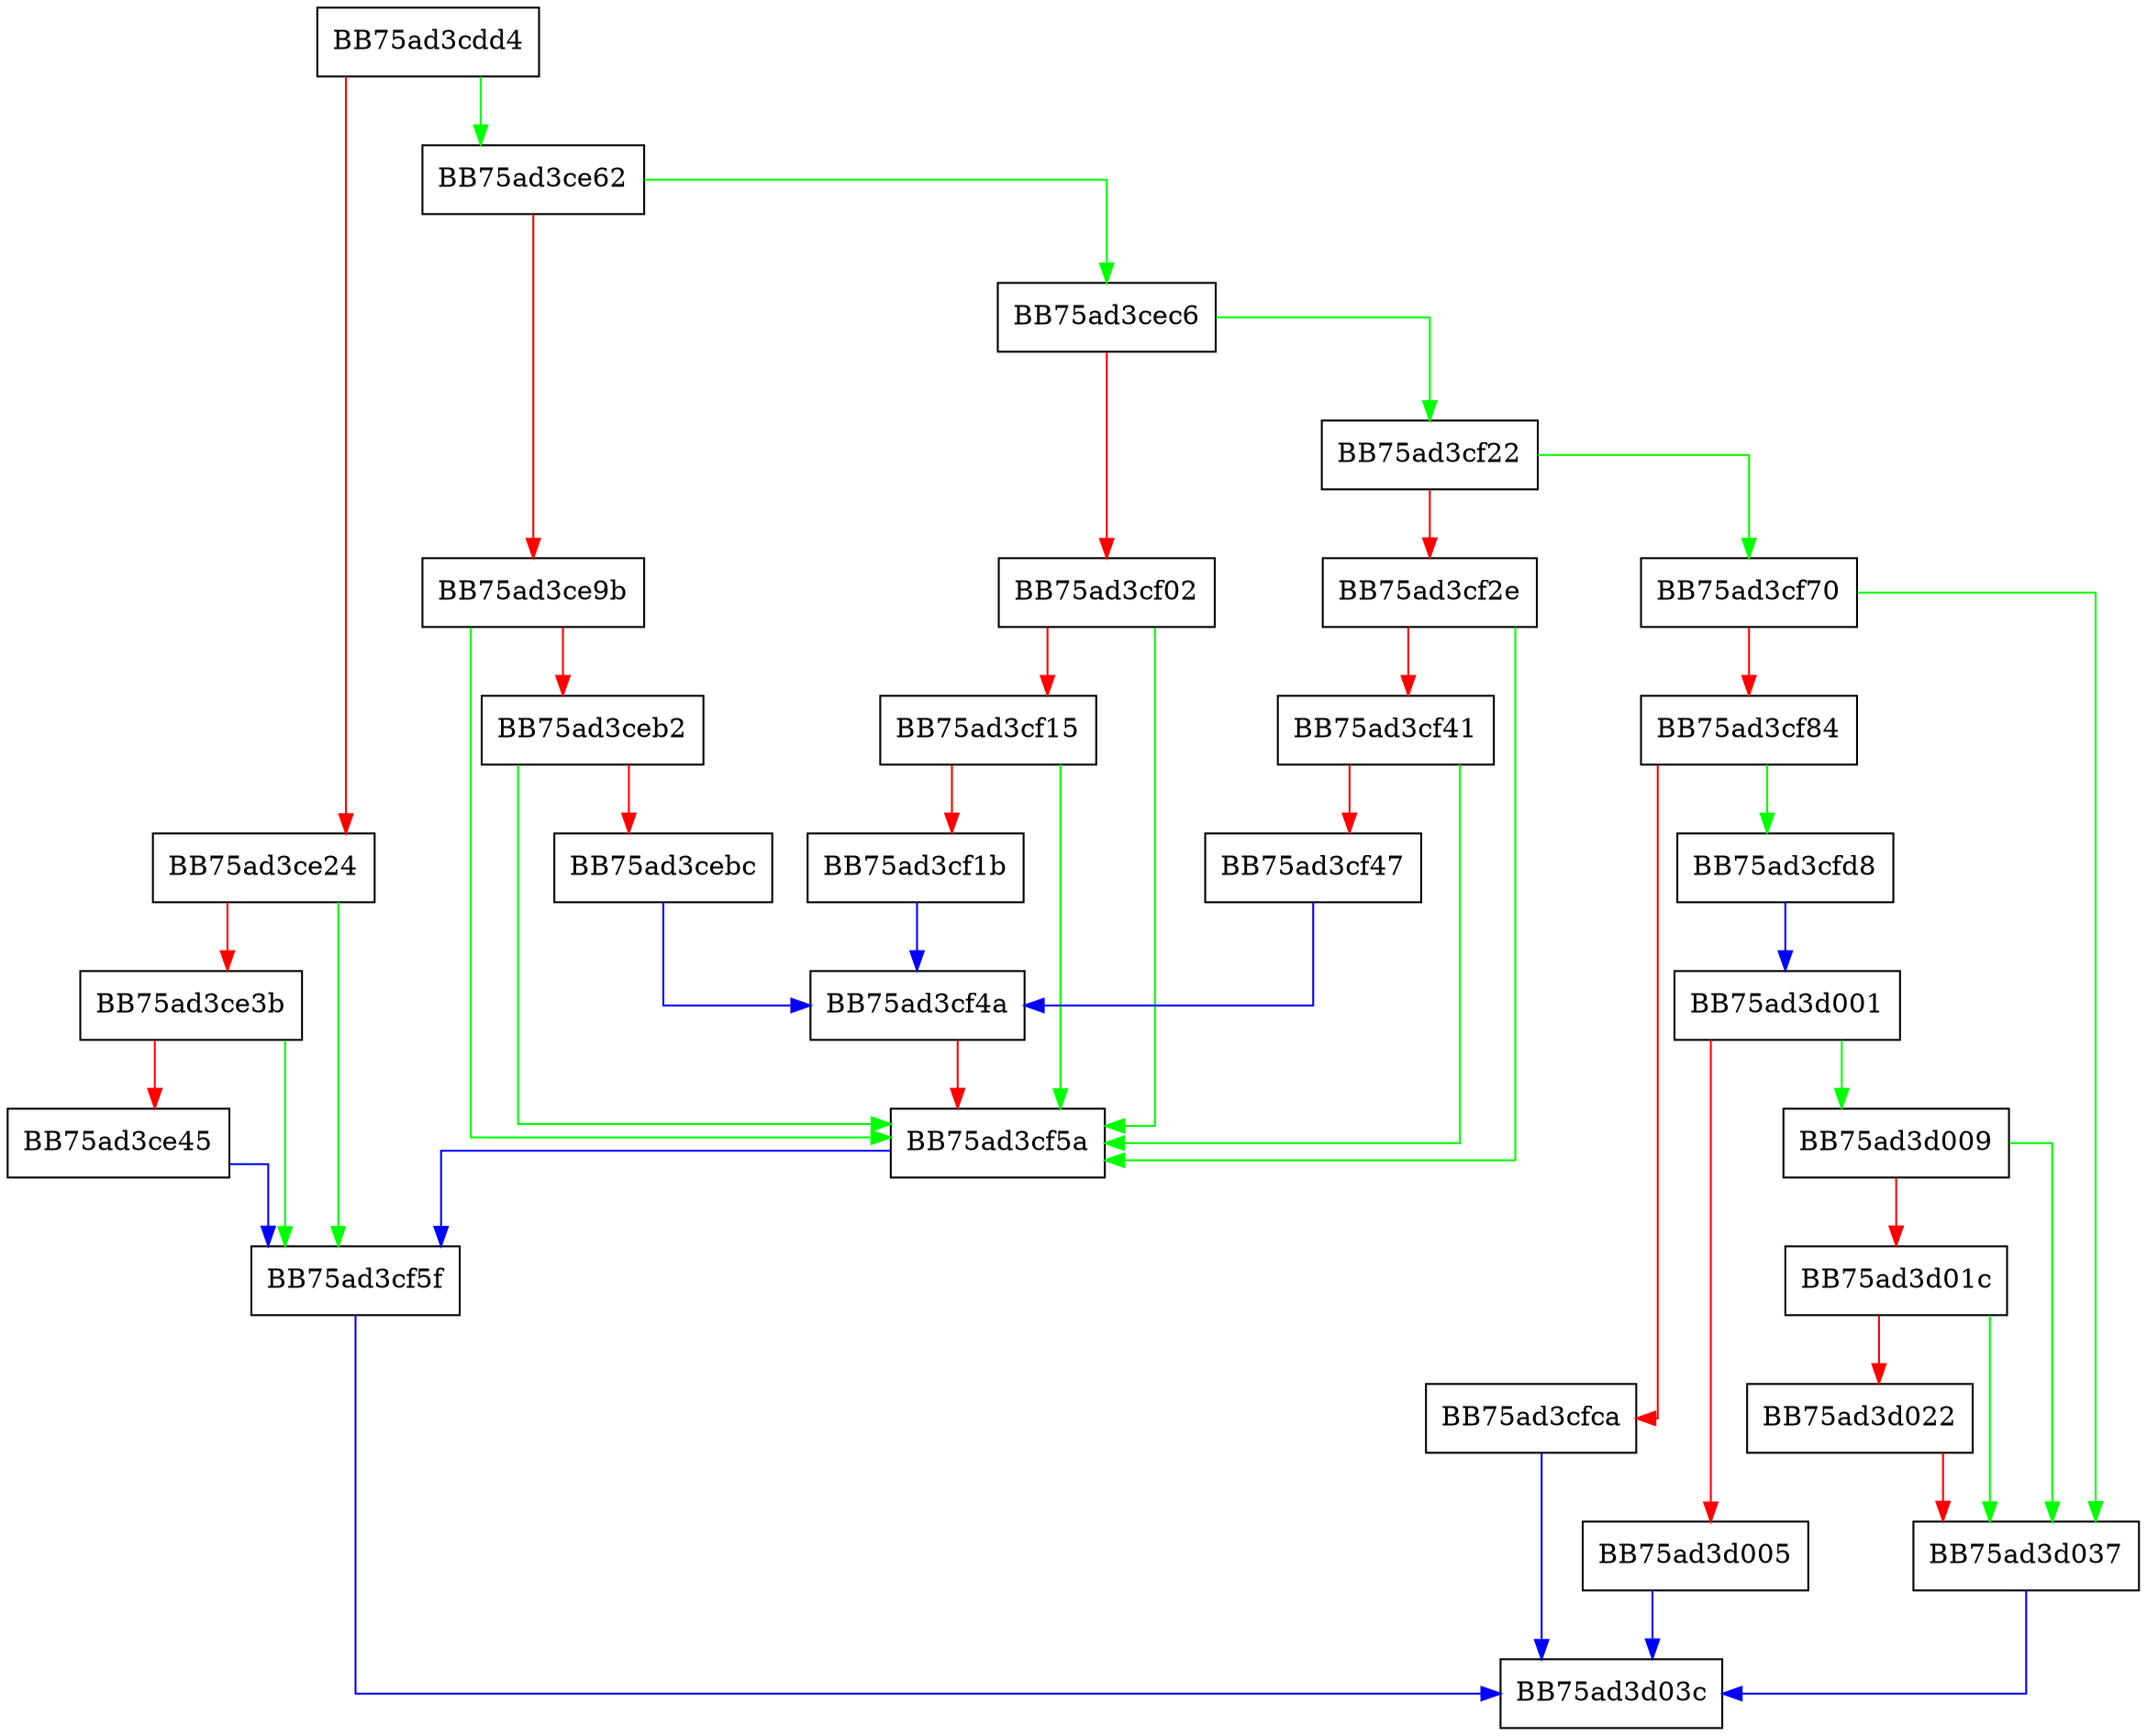 digraph FindObHeaderCookie {
  node [shape="box"];
  graph [splines=ortho];
  BB75ad3cdd4 -> BB75ad3ce62 [color="green"];
  BB75ad3cdd4 -> BB75ad3ce24 [color="red"];
  BB75ad3ce24 -> BB75ad3cf5f [color="green"];
  BB75ad3ce24 -> BB75ad3ce3b [color="red"];
  BB75ad3ce3b -> BB75ad3cf5f [color="green"];
  BB75ad3ce3b -> BB75ad3ce45 [color="red"];
  BB75ad3ce45 -> BB75ad3cf5f [color="blue"];
  BB75ad3ce62 -> BB75ad3cec6 [color="green"];
  BB75ad3ce62 -> BB75ad3ce9b [color="red"];
  BB75ad3ce9b -> BB75ad3cf5a [color="green"];
  BB75ad3ce9b -> BB75ad3ceb2 [color="red"];
  BB75ad3ceb2 -> BB75ad3cf5a [color="green"];
  BB75ad3ceb2 -> BB75ad3cebc [color="red"];
  BB75ad3cebc -> BB75ad3cf4a [color="blue"];
  BB75ad3cec6 -> BB75ad3cf22 [color="green"];
  BB75ad3cec6 -> BB75ad3cf02 [color="red"];
  BB75ad3cf02 -> BB75ad3cf5a [color="green"];
  BB75ad3cf02 -> BB75ad3cf15 [color="red"];
  BB75ad3cf15 -> BB75ad3cf5a [color="green"];
  BB75ad3cf15 -> BB75ad3cf1b [color="red"];
  BB75ad3cf1b -> BB75ad3cf4a [color="blue"];
  BB75ad3cf22 -> BB75ad3cf70 [color="green"];
  BB75ad3cf22 -> BB75ad3cf2e [color="red"];
  BB75ad3cf2e -> BB75ad3cf5a [color="green"];
  BB75ad3cf2e -> BB75ad3cf41 [color="red"];
  BB75ad3cf41 -> BB75ad3cf5a [color="green"];
  BB75ad3cf41 -> BB75ad3cf47 [color="red"];
  BB75ad3cf47 -> BB75ad3cf4a [color="blue"];
  BB75ad3cf4a -> BB75ad3cf5a [color="red"];
  BB75ad3cf5a -> BB75ad3cf5f [color="blue"];
  BB75ad3cf5f -> BB75ad3d03c [color="blue"];
  BB75ad3cf70 -> BB75ad3d037 [color="green"];
  BB75ad3cf70 -> BB75ad3cf84 [color="red"];
  BB75ad3cf84 -> BB75ad3cfd8 [color="green"];
  BB75ad3cf84 -> BB75ad3cfca [color="red"];
  BB75ad3cfca -> BB75ad3d03c [color="blue"];
  BB75ad3cfd8 -> BB75ad3d001 [color="blue"];
  BB75ad3d001 -> BB75ad3d009 [color="green"];
  BB75ad3d001 -> BB75ad3d005 [color="red"];
  BB75ad3d005 -> BB75ad3d03c [color="blue"];
  BB75ad3d009 -> BB75ad3d037 [color="green"];
  BB75ad3d009 -> BB75ad3d01c [color="red"];
  BB75ad3d01c -> BB75ad3d037 [color="green"];
  BB75ad3d01c -> BB75ad3d022 [color="red"];
  BB75ad3d022 -> BB75ad3d037 [color="red"];
  BB75ad3d037 -> BB75ad3d03c [color="blue"];
}